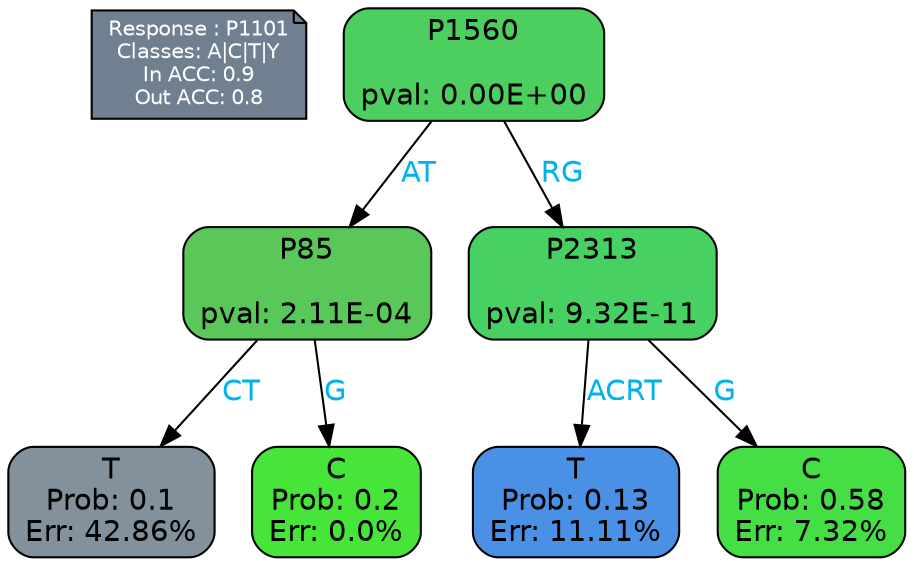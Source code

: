 digraph Tree {
node [shape=box, style="filled, rounded", color="black", fontname=helvetica] ;
graph [ranksep=equally, splines=polylines, bgcolor=transparent, dpi=600] ;
edge [fontname=helvetica] ;
LEGEND [label="Response : P1101
Classes: A|C|T|Y
In ACC: 0.9
Out ACC: 0.8
",shape=note,align=left,style=filled,fillcolor="slategray",fontcolor="white",fontsize=10];1 [label="P1560

pval: 0.00E+00", fillcolor="#4ccf5f"] ;
2 [label="P85

pval: 2.11E-04", fillcolor="#5ac859"] ;
3 [label="T
Prob: 0.1
Err: 42.86%", fillcolor="#82919b"] ;
4 [label="C
Prob: 0.2
Err: 0.0%", fillcolor="#47e539"] ;
5 [label="P2313

pval: 9.32E-11", fillcolor="#46d162"] ;
6 [label="T
Prob: 0.13
Err: 11.11%", fillcolor="#4a91e5"] ;
7 [label="C
Prob: 0.58
Err: 7.32%", fillcolor="#45df45"] ;
1 -> 2 [label="AT",fontcolor=deepskyblue2] ;
1 -> 5 [label="RG",fontcolor=deepskyblue2] ;
2 -> 3 [label="CT",fontcolor=deepskyblue2] ;
2 -> 4 [label="G",fontcolor=deepskyblue2] ;
5 -> 6 [label="ACRT",fontcolor=deepskyblue2] ;
5 -> 7 [label="G",fontcolor=deepskyblue2] ;
{rank = same; 3;4;6;7;}{rank = same; LEGEND;1;}}